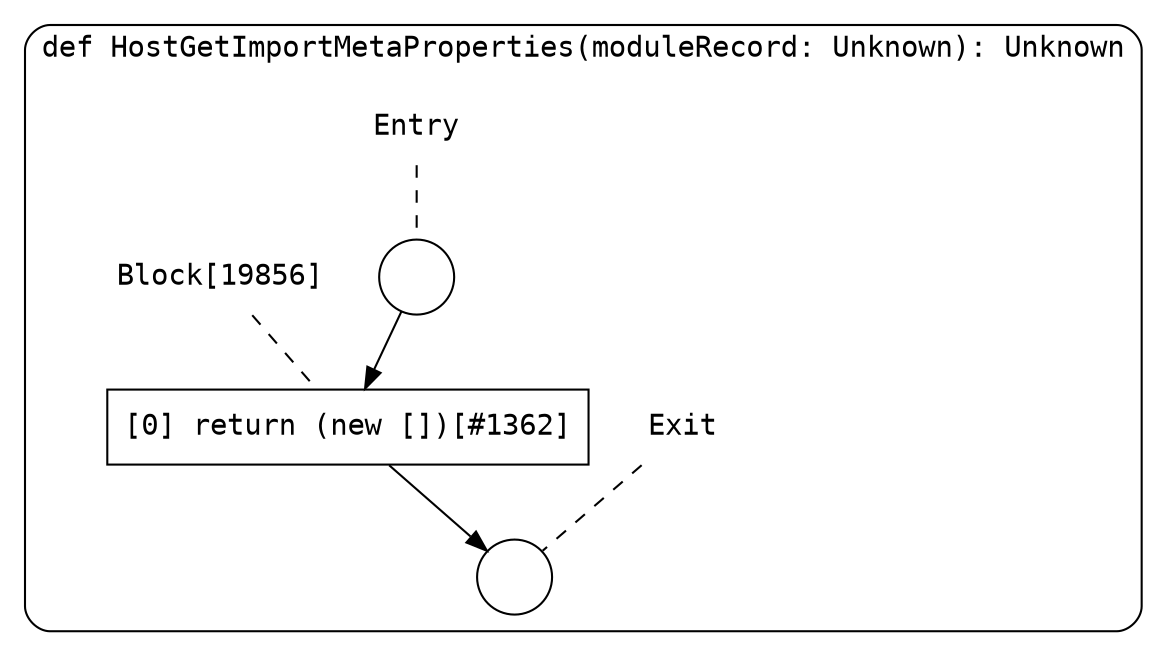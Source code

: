 digraph {
  graph [fontname = "Consolas"]
  node [fontname = "Consolas"]
  edge [fontname = "Consolas"]
  subgraph cluster2670 {
    label = "def HostGetImportMetaProperties(moduleRecord: Unknown): Unknown"
    style = rounded
    cluster2670_entry_name [shape=none, label=<<font color="black">Entry</font>>]
    cluster2670_entry_name -> cluster2670_entry [arrowhead=none, color="black", style=dashed]
    cluster2670_entry [shape=circle label=" " color="black" fillcolor="white" style=filled]
    cluster2670_entry -> node19856 [color="black"]
    cluster2670_exit_name [shape=none, label=<<font color="black">Exit</font>>]
    cluster2670_exit_name -> cluster2670_exit [arrowhead=none, color="black", style=dashed]
    cluster2670_exit [shape=circle label=" " color="black" fillcolor="white" style=filled]
    node19856_name [shape=none, label=<<font color="black">Block[19856]</font>>]
    node19856_name -> node19856 [arrowhead=none, color="black", style=dashed]
    node19856 [shape=box, label=<<font color="black">[0] return (new [])[#1362]<BR ALIGN="LEFT"/></font>> color="black" fillcolor="white", style=filled]
    node19856 -> cluster2670_exit [color="black"]
  }
}